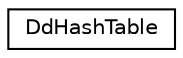 digraph "Graphical Class Hierarchy"
{
  edge [fontname="Helvetica",fontsize="10",labelfontname="Helvetica",labelfontsize="10"];
  node [fontname="Helvetica",fontsize="10",shape=record];
  rankdir="LR";
  Node0 [label="DdHashTable",height=0.2,width=0.4,color="black", fillcolor="white", style="filled",URL="$structDdHashTable.html",tooltip="Local hash table. "];
}
